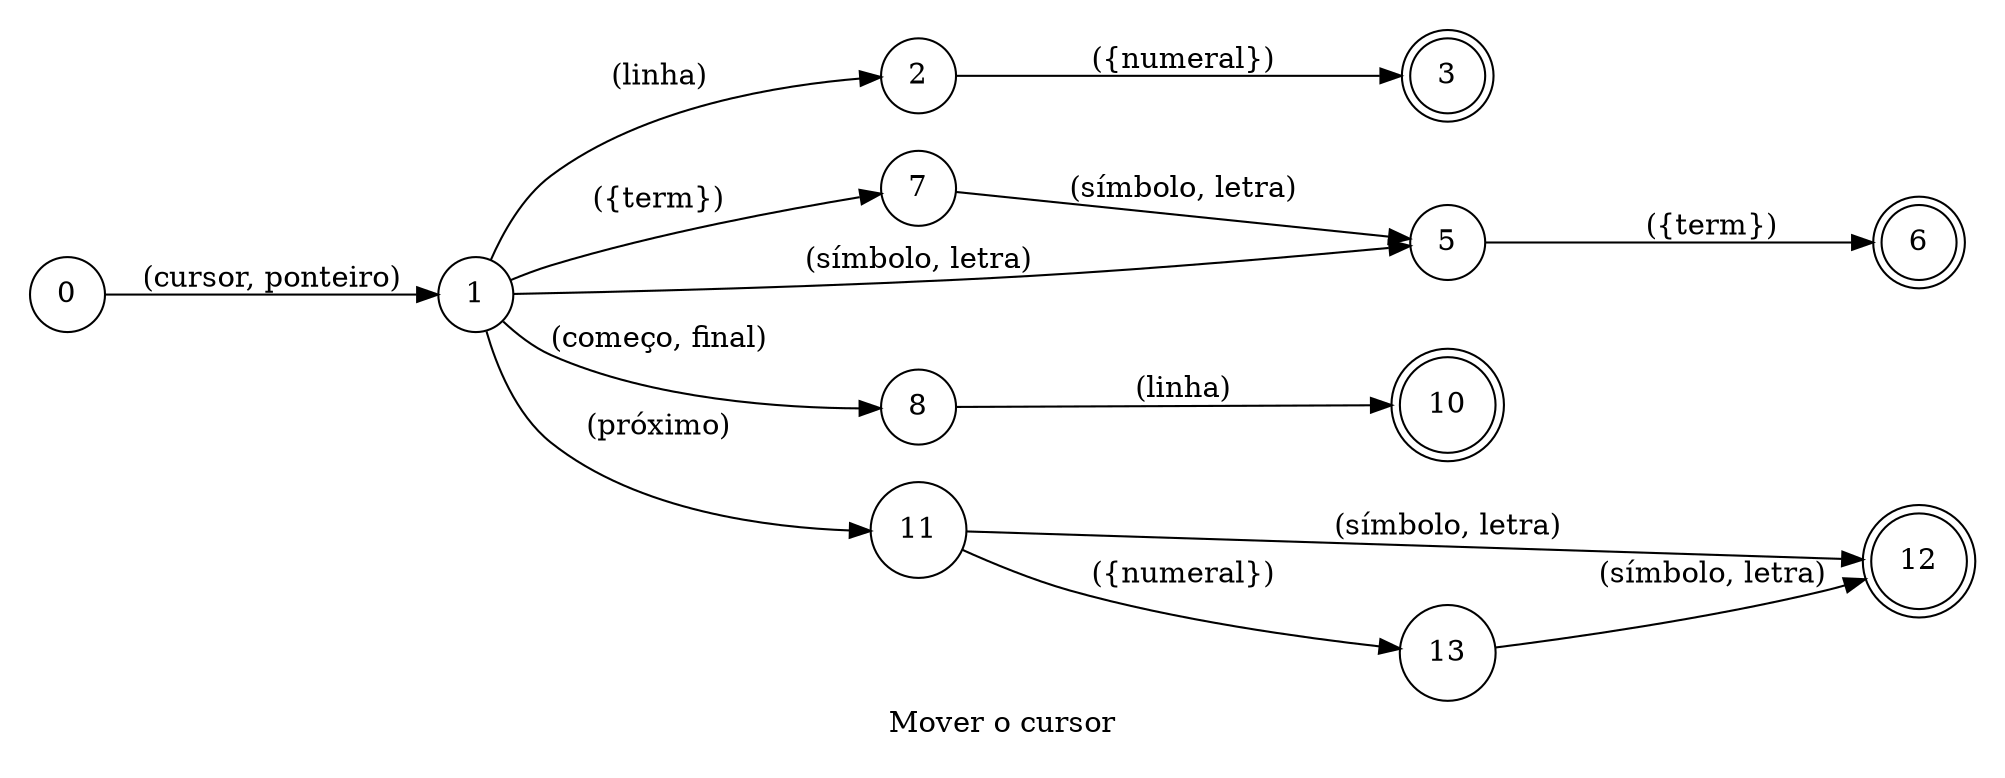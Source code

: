 digraph Cursor {
    id="cursor";
    label="Mover o cursor";
    lang="pt-BR";
    langName="Português";
    pad="0.2";
    rankdir=LR;
    node[shape=doublecircle]; 3 10 12 6;
    node[shape=circle];

    0 -> 1 [label="(cursor, ponteiro)"];
    1 -> 2 [label="(linha)"];
    2 -> 3 [label="({numeral})", store=line];

    {1 7} -> 5 [label="(símbolo, letra)"];
    1 -> 7 [label="({term})", store=leapSize, normalize="ordinalNumber"];
    5 -> 6 [label="({term})", store=symbol];

    1 -> 8 [label="(começo, final)", store=linePosition];
    8 -> 10 [label="(linha)"];

    1 -> 11 [label="(próximo)"];
    11 -> 13 [label="({numeral})", store=leapSize];
    {11 13} -> 12 [label="(símbolo, letra)"];

    title="Mover o cursor";
    desc="Move o cursor para uma linha ou símbolo";
}